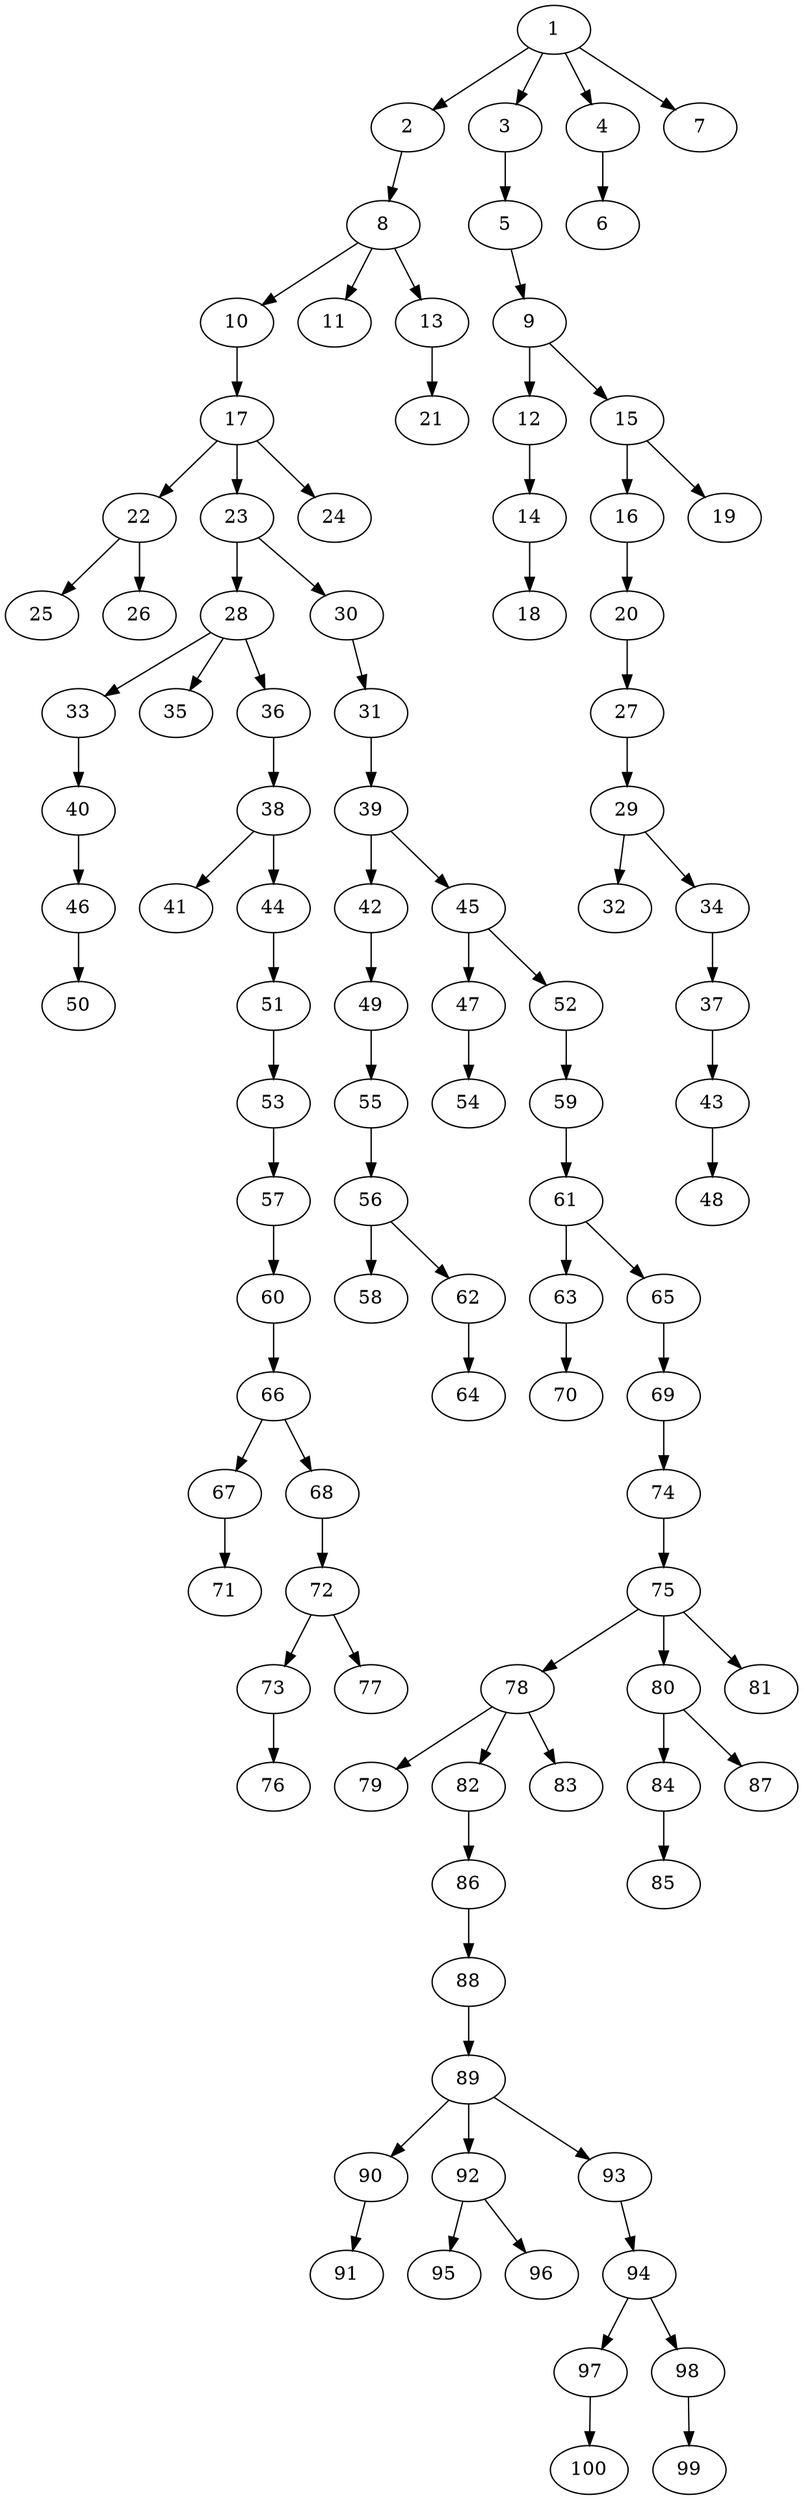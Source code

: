 // DAG automatically generated by daggen at Tue Jul 18 11:30:58 2017
// ./daggen --dot -n 100 --fat 0.2 --regular 0.8 --density 0.2 --jump 4 
digraph G {
  1 [size="610007023", alpha="0.02"]
  1 -> 2 [size ="75497472"]
  1 -> 3 [size ="75497472"]
  1 -> 4 [size ="75497472"]
  1 -> 7 [size ="75497472"]
  2 [size="2716389694", alpha="0.17"]
  2 -> 8 [size ="209715200"]
  3 [size="368293445632", alpha="0.13"]
  3 -> 5 [size ="411041792"]
  4 [size="41730274742", alpha="0.09"]
  4 -> 6 [size ="75497472"]
  5 [size="231928233984", alpha="0.05"]
  5 -> 9 [size ="301989888"]
  6 [size="1073741824000", alpha="0.08"]
  7 [size="124120489423", alpha="0.05"]
  8 [size="1168876885784", alpha="0.03"]
  8 -> 10 [size ="838860800"]
  8 -> 11 [size ="838860800"]
  8 -> 13 [size ="838860800"]
  9 [size="712221284671", alpha="0.03"]
  9 -> 12 [size ="679477248"]
  9 -> 15 [size ="679477248"]
  10 [size="368293445632", alpha="0.05"]
  10 -> 17 [size ="411041792"]
  11 [size="68719476736", alpha="0.08"]
  12 [size="368293445632", alpha="0.00"]
  12 -> 14 [size ="411041792"]
  13 [size="9655681150", alpha="0.09"]
  13 -> 21 [size ="301989888"]
  14 [size="612829145032", alpha="0.02"]
  14 -> 18 [size ="536870912"]
  15 [size="36599324416", alpha="0.17"]
  15 -> 16 [size ="838860800"]
  15 -> 19 [size ="838860800"]
  16 [size="11557110837", alpha="0.04"]
  16 -> 20 [size ="209715200"]
  17 [size="93388325165", alpha="0.01"]
  17 -> 22 [size ="209715200"]
  17 -> 23 [size ="209715200"]
  17 -> 24 [size ="209715200"]
  18 [size="708471044497", alpha="0.05"]
  19 [size="549755813888", alpha="0.06"]
  20 [size="353131834785", alpha="0.03"]
  20 -> 27 [size ="411041792"]
  21 [size="782757789696", alpha="0.12"]
  22 [size="61095008514", alpha="0.03"]
  22 -> 25 [size ="75497472"]
  22 -> 26 [size ="75497472"]
  23 [size="17738875140", alpha="0.11"]
  23 -> 28 [size ="75497472"]
  23 -> 30 [size ="75497472"]
  24 [size="782757789696", alpha="0.06"]
  25 [size="1245608438", alpha="0.02"]
  26 [size="18966144583", alpha="0.06"]
  27 [size="1398479039426", alpha="0.11"]
  27 -> 29 [size ="838860800"]
  28 [size="134217728000", alpha="0.06"]
  28 -> 33 [size ="209715200"]
  28 -> 35 [size ="209715200"]
  28 -> 36 [size ="209715200"]
  29 [size="231928233984", alpha="0.14"]
  29 -> 32 [size ="301989888"]
  29 -> 34 [size ="301989888"]
  30 [size="22490892414", alpha="0.18"]
  30 -> 31 [size ="536870912"]
  31 [size="368293445632", alpha="0.10"]
  31 -> 39 [size ="411041792"]
  32 [size="10082870998", alpha="0.18"]
  33 [size="89095235401", alpha="0.18"]
  33 -> 40 [size ="209715200"]
  34 [size="18481350795", alpha="0.16"]
  34 -> 37 [size ="679477248"]
  35 [size="168535975128", alpha="0.15"]
  36 [size="549755813888", alpha="0.03"]
  36 -> 38 [size ="536870912"]
  37 [size="8449175838", alpha="0.01"]
  37 -> 43 [size ="134217728"]
  38 [size="368293445632", alpha="0.05"]
  38 -> 41 [size ="411041792"]
  38 -> 44 [size ="411041792"]
  39 [size="205944268881", alpha="0.04"]
  39 -> 42 [size ="301989888"]
  39 -> 45 [size ="301989888"]
  40 [size="11957307621", alpha="0.18"]
  40 -> 46 [size ="301989888"]
  41 [size="549755813888", alpha="0.12"]
  42 [size="43295613714", alpha="0.15"]
  42 -> 49 [size ="209715200"]
  43 [size="30276508698", alpha="0.10"]
  43 -> 48 [size ="679477248"]
  44 [size="400102106313", alpha="0.18"]
  44 -> 51 [size ="411041792"]
  45 [size="10401501815", alpha="0.02"]
  45 -> 47 [size ="301989888"]
  45 -> 52 [size ="301989888"]
  46 [size="4114579316", alpha="0.11"]
  46 -> 50 [size ="75497472"]
  47 [size="28991029248", alpha="0.14"]
  47 -> 54 [size ="75497472"]
  48 [size="22639833360", alpha="0.08"]
  49 [size="24539984356", alpha="0.06"]
  49 -> 55 [size ="838860800"]
  50 [size="134217728000", alpha="0.04"]
  51 [size="30777169506", alpha="0.12"]
  51 -> 53 [size ="838860800"]
  52 [size="849298123", alpha="0.11"]
  52 -> 59 [size ="33554432"]
  53 [size="537589792526", alpha="0.18"]
  53 -> 57 [size ="679477248"]
  54 [size="68719476736", alpha="0.08"]
  55 [size="8589934592", alpha="0.15"]
  55 -> 56 [size ="33554432"]
  56 [size="34121301123", alpha="0.20"]
  56 -> 58 [size ="33554432"]
  56 -> 62 [size ="33554432"]
  57 [size="8941161696", alpha="0.09"]
  57 -> 60 [size ="33554432"]
  58 [size="140461363288", alpha="0.07"]
  59 [size="446465496455", alpha="0.18"]
  59 -> 61 [size ="679477248"]
  60 [size="368293445632", alpha="0.08"]
  60 -> 66 [size ="411041792"]
  61 [size="10626243129", alpha="0.00"]
  61 -> 63 [size ="679477248"]
  61 -> 65 [size ="679477248"]
  62 [size="89778398356", alpha="0.05"]
  62 -> 64 [size ="75497472"]
  63 [size="8589934592", alpha="0.02"]
  63 -> 70 [size ="33554432"]
  64 [size="959068806", alpha="0.05"]
  65 [size="52495506584", alpha="0.11"]
  65 -> 69 [size ="75497472"]
  66 [size="14442660796", alpha="0.12"]
  66 -> 67 [size ="536870912"]
  66 -> 68 [size ="536870912"]
  67 [size="554124025473", alpha="0.05"]
  67 -> 71 [size ="411041792"]
  68 [size="28991029248", alpha="0.20"]
  68 -> 72 [size ="75497472"]
  69 [size="2039622805", alpha="0.05"]
  69 -> 74 [size ="33554432"]
  70 [size="437773227996", alpha="0.15"]
  71 [size="1073741824000", alpha="0.02"]
  72 [size="231928233984", alpha="0.13"]
  72 -> 73 [size ="301989888"]
  72 -> 77 [size ="301989888"]
  73 [size="40984684380", alpha="0.01"]
  73 -> 76 [size ="134217728"]
  74 [size="64259970958", alpha="0.01"]
  74 -> 75 [size ="209715200"]
  75 [size="782757789696", alpha="0.01"]
  75 -> 78 [size ="679477248"]
  75 -> 80 [size ="679477248"]
  75 -> 81 [size ="679477248"]
  76 [size="45541280636", alpha="0.04"]
  77 [size="262064960748", alpha="0.12"]
  78 [size="17486783538", alpha="0.08"]
  78 -> 79 [size ="301989888"]
  78 -> 82 [size ="301989888"]
  78 -> 83 [size ="301989888"]
  79 [size="68719476736", alpha="0.17"]
  80 [size="1988692705", alpha="0.08"]
  80 -> 84 [size ="33554432"]
  80 -> 87 [size ="33554432"]
  81 [size="1062667010569", alpha="0.08"]
  82 [size="258229438561", alpha="0.13"]
  82 -> 86 [size ="679477248"]
  83 [size="68719476736", alpha="0.07"]
  84 [size="28192205080", alpha="0.13"]
  84 -> 85 [size ="536870912"]
  85 [size="782757789696", alpha="0.07"]
  86 [size="770416936189", alpha="0.04"]
  86 -> 88 [size ="679477248"]
  87 [size="437443270819", alpha="0.18"]
  88 [size="2753946240", alpha="0.04"]
  88 -> 89 [size ="75497472"]
  89 [size="4031505868", alpha="0.00"]
  89 -> 90 [size ="75497472"]
  89 -> 92 [size ="75497472"]
  89 -> 93 [size ="75497472"]
  90 [size="1073741824000", alpha="0.03"]
  90 -> 91 [size ="838860800"]
  91 [size="1073741824000", alpha="0.13"]
  92 [size="19662892820", alpha="0.01"]
  92 -> 95 [size ="75497472"]
  92 -> 96 [size ="75497472"]
  93 [size="1398723502", alpha="0.18"]
  93 -> 94 [size ="33554432"]
  94 [size="68719476736", alpha="0.01"]
  94 -> 97 [size ="134217728"]
  94 -> 98 [size ="134217728"]
  95 [size="89452286717", alpha="0.13"]
  96 [size="368293445632", alpha="0.16"]
  97 [size="1201582506", alpha="0.01"]
  97 -> 100 [size ="33554432"]
  98 [size="13694267736", alpha="0.10"]
  98 -> 99 [size ="411041792"]
  99 [size="32855757536", alpha="0.01"]
  100 [size="25122915944", alpha="0.16"]
}

